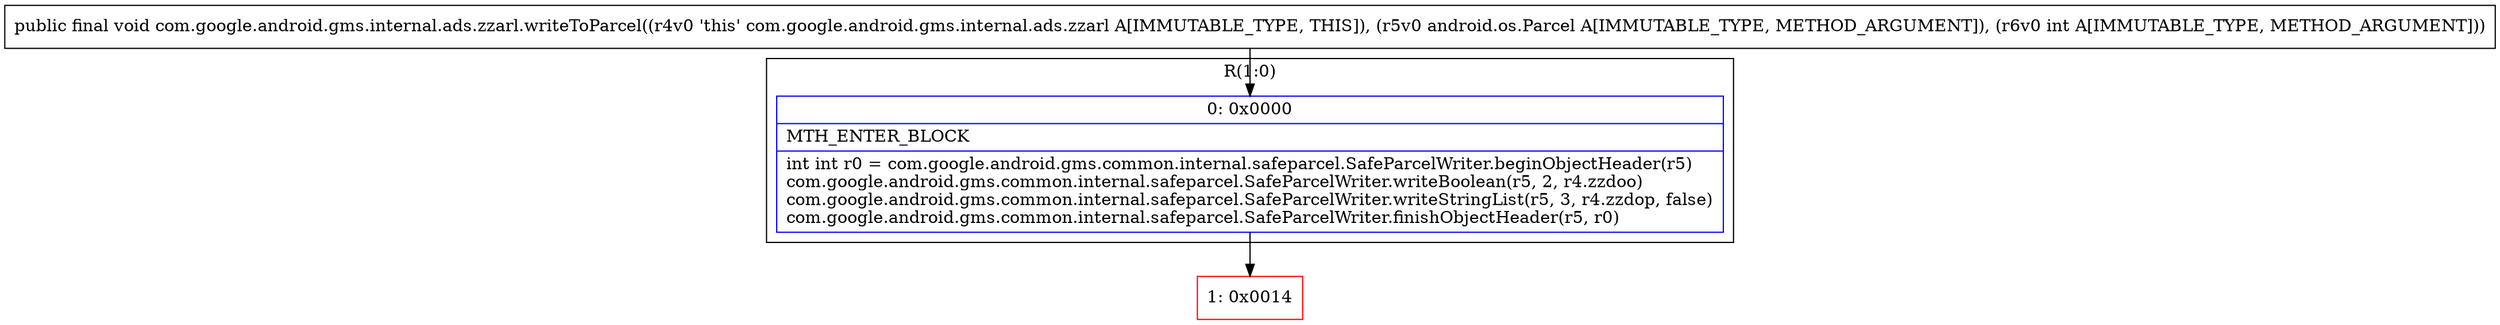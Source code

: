 digraph "CFG forcom.google.android.gms.internal.ads.zzarl.writeToParcel(Landroid\/os\/Parcel;I)V" {
subgraph cluster_Region_692866994 {
label = "R(1:0)";
node [shape=record,color=blue];
Node_0 [shape=record,label="{0\:\ 0x0000|MTH_ENTER_BLOCK\l|int int r0 = com.google.android.gms.common.internal.safeparcel.SafeParcelWriter.beginObjectHeader(r5)\lcom.google.android.gms.common.internal.safeparcel.SafeParcelWriter.writeBoolean(r5, 2, r4.zzdoo)\lcom.google.android.gms.common.internal.safeparcel.SafeParcelWriter.writeStringList(r5, 3, r4.zzdop, false)\lcom.google.android.gms.common.internal.safeparcel.SafeParcelWriter.finishObjectHeader(r5, r0)\l}"];
}
Node_1 [shape=record,color=red,label="{1\:\ 0x0014}"];
MethodNode[shape=record,label="{public final void com.google.android.gms.internal.ads.zzarl.writeToParcel((r4v0 'this' com.google.android.gms.internal.ads.zzarl A[IMMUTABLE_TYPE, THIS]), (r5v0 android.os.Parcel A[IMMUTABLE_TYPE, METHOD_ARGUMENT]), (r6v0 int A[IMMUTABLE_TYPE, METHOD_ARGUMENT])) }"];
MethodNode -> Node_0;
Node_0 -> Node_1;
}

